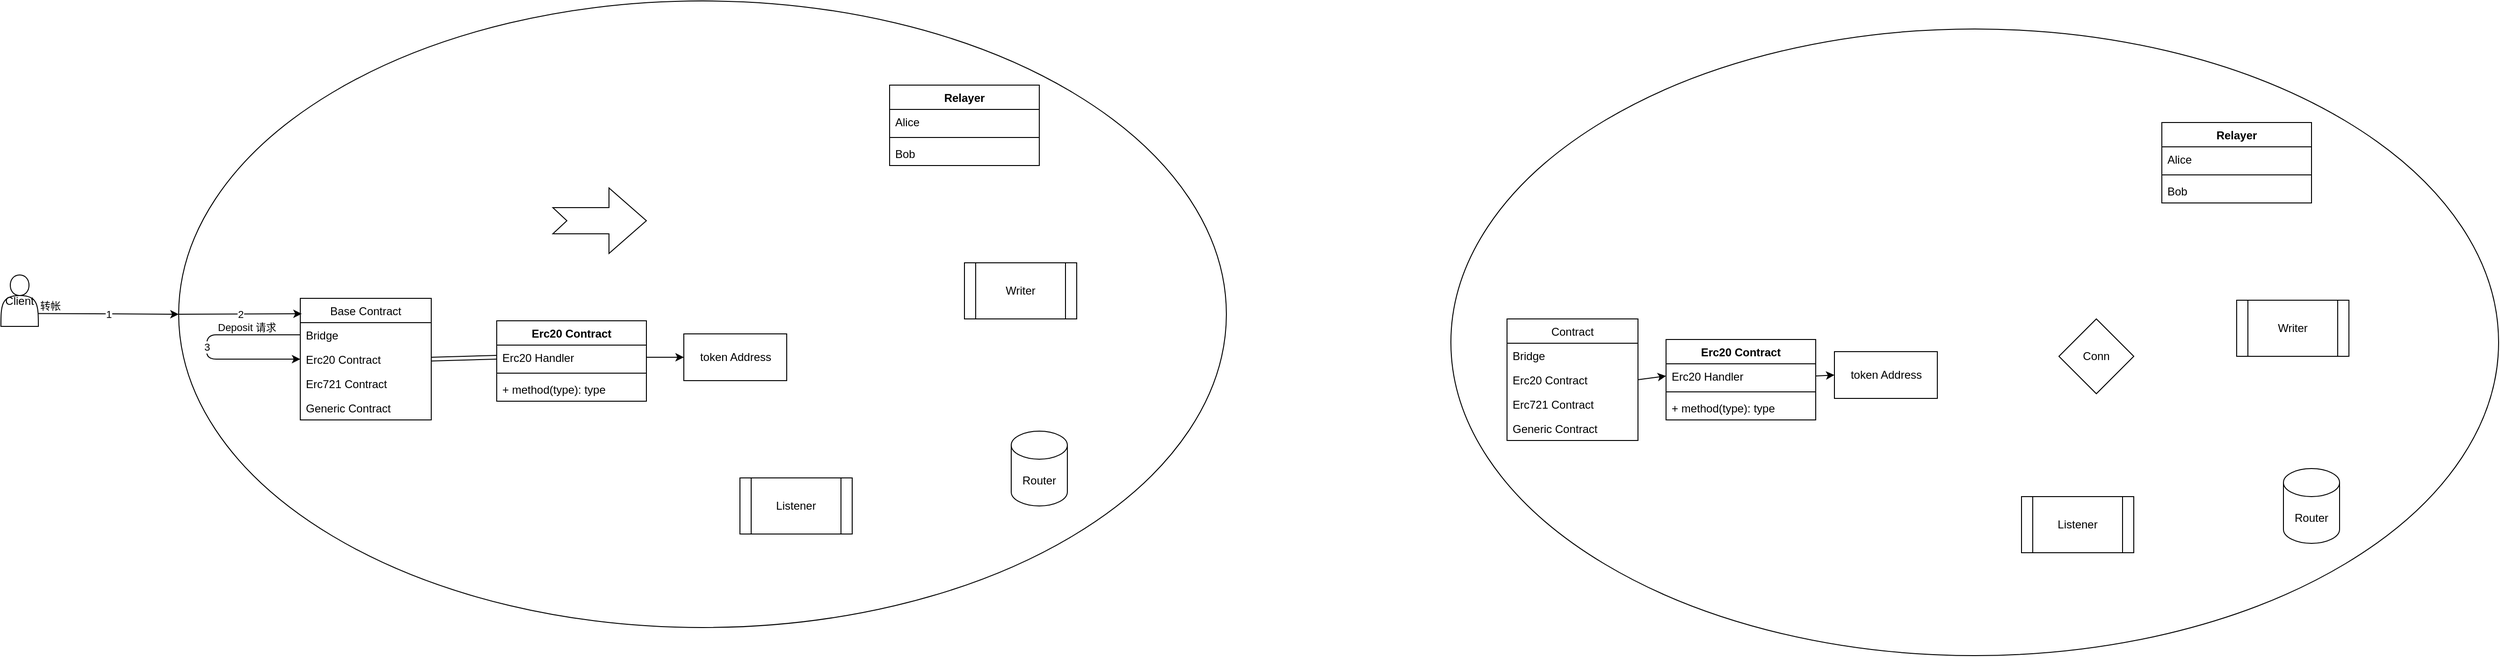<mxfile version="14.2.9" type="github">
  <diagram name="Page-1" id="c7558073-3199-34d8-9f00-42111426c3f3">
    <mxGraphModel dx="1996" dy="733" grid="1" gridSize="10" guides="1" tooltips="1" connect="1" arrows="1" fold="1" page="1" pageScale="1" pageWidth="826" pageHeight="1169" background="#ffffff" math="0" shadow="0">
      <root>
        <mxCell id="0" />
        <mxCell id="1" parent="0" />
        <mxCell id="1I83KsjmfCGvxVB3o9AE-40" value="" style="ellipse;whiteSpace=wrap;html=1;" vertex="1" parent="1">
          <mxGeometry x="-380" y="200" width="1120" height="670" as="geometry" />
        </mxCell>
        <mxCell id="1I83KsjmfCGvxVB3o9AE-116" value="" style="ellipse;whiteSpace=wrap;html=1;" vertex="1" parent="1">
          <mxGeometry x="980" y="230" width="1120" height="670" as="geometry" />
        </mxCell>
        <mxCell id="1I83KsjmfCGvxVB3o9AE-66" value="Base Contract" style="swimlane;fontStyle=0;childLayout=stackLayout;horizontal=1;startSize=26;fillColor=none;horizontalStack=0;resizeParent=1;resizeParentMax=0;resizeLast=0;collapsible=1;marginBottom=0;" vertex="1" parent="1">
          <mxGeometry x="-250" y="518" width="140" height="130" as="geometry" />
        </mxCell>
        <mxCell id="1I83KsjmfCGvxVB3o9AE-70" value="Bridge" style="text;strokeColor=none;fillColor=none;align=left;verticalAlign=top;spacingLeft=4;spacingRight=4;overflow=hidden;rotatable=0;points=[[0,0.5],[1,0.5]];portConstraint=eastwest;" vertex="1" parent="1I83KsjmfCGvxVB3o9AE-66">
          <mxGeometry y="26" width="140" height="26" as="geometry" />
        </mxCell>
        <mxCell id="1I83KsjmfCGvxVB3o9AE-68" value="Erc20 Contract" style="text;strokeColor=none;fillColor=none;align=left;verticalAlign=top;spacingLeft=4;spacingRight=4;overflow=hidden;rotatable=0;points=[[0,0.5],[1,0.5]];portConstraint=eastwest;" vertex="1" parent="1I83KsjmfCGvxVB3o9AE-66">
          <mxGeometry y="52" width="140" height="26" as="geometry" />
        </mxCell>
        <mxCell id="1I83KsjmfCGvxVB3o9AE-73" value="Erc721 Contract" style="text;strokeColor=none;fillColor=none;align=left;verticalAlign=top;spacingLeft=4;spacingRight=4;overflow=hidden;rotatable=0;points=[[0,0.5],[1,0.5]];portConstraint=eastwest;" vertex="1" parent="1I83KsjmfCGvxVB3o9AE-66">
          <mxGeometry y="78" width="140" height="26" as="geometry" />
        </mxCell>
        <mxCell id="1I83KsjmfCGvxVB3o9AE-74" value="Generic Contract" style="text;strokeColor=none;fillColor=none;align=left;verticalAlign=top;spacingLeft=4;spacingRight=4;overflow=hidden;rotatable=0;points=[[0,0.5],[1,0.5]];portConstraint=eastwest;" vertex="1" parent="1I83KsjmfCGvxVB3o9AE-66">
          <mxGeometry y="104" width="140" height="26" as="geometry" />
        </mxCell>
        <mxCell id="1I83KsjmfCGvxVB3o9AE-160" value="" style="endArrow=classic;html=1;fontSize=5;exitX=0;exitY=0.5;exitDx=0;exitDy=0;entryX=0;entryY=0.5;entryDx=0;entryDy=0;edgeStyle=orthogonalEdgeStyle;" edge="1" parent="1I83KsjmfCGvxVB3o9AE-66" source="1I83KsjmfCGvxVB3o9AE-70" target="1I83KsjmfCGvxVB3o9AE-68">
          <mxGeometry relative="1" as="geometry">
            <mxPoint x="-440" y="-28" as="sourcePoint" />
            <mxPoint x="-280" y="-28" as="targetPoint" />
            <Array as="points">
              <mxPoint x="-100" y="39" />
              <mxPoint x="-100" y="65" />
            </Array>
          </mxGeometry>
        </mxCell>
        <mxCell id="1I83KsjmfCGvxVB3o9AE-161" value="3" style="edgeLabel;resizable=0;html=1;align=center;verticalAlign=middle;" connectable="0" vertex="1" parent="1I83KsjmfCGvxVB3o9AE-160">
          <mxGeometry relative="1" as="geometry" />
        </mxCell>
        <mxCell id="1I83KsjmfCGvxVB3o9AE-162" value="Deposit 请求" style="edgeLabel;resizable=0;html=1;align=left;verticalAlign=bottom;" connectable="0" vertex="1" parent="1I83KsjmfCGvxVB3o9AE-160">
          <mxGeometry x="-1" relative="1" as="geometry">
            <mxPoint x="-90" as="offset" />
          </mxGeometry>
        </mxCell>
        <mxCell id="1I83KsjmfCGvxVB3o9AE-78" value="Erc20 Contract" style="swimlane;fontStyle=1;align=center;verticalAlign=top;childLayout=stackLayout;horizontal=1;startSize=26;horizontalStack=0;resizeParent=1;resizeParentMax=0;resizeLast=0;collapsible=1;marginBottom=0;" vertex="1" parent="1">
          <mxGeometry x="-40" y="542" width="160" height="86" as="geometry" />
        </mxCell>
        <mxCell id="1I83KsjmfCGvxVB3o9AE-79" value="Erc20 Handler" style="text;strokeColor=none;fillColor=none;align=left;verticalAlign=top;spacingLeft=4;spacingRight=4;overflow=hidden;rotatable=0;points=[[0,0.5],[1,0.5]];portConstraint=eastwest;" vertex="1" parent="1I83KsjmfCGvxVB3o9AE-78">
          <mxGeometry y="26" width="160" height="26" as="geometry" />
        </mxCell>
        <mxCell id="1I83KsjmfCGvxVB3o9AE-80" value="" style="line;strokeWidth=1;fillColor=none;align=left;verticalAlign=middle;spacingTop=-1;spacingLeft=3;spacingRight=3;rotatable=0;labelPosition=right;points=[];portConstraint=eastwest;" vertex="1" parent="1I83KsjmfCGvxVB3o9AE-78">
          <mxGeometry y="52" width="160" height="8" as="geometry" />
        </mxCell>
        <mxCell id="1I83KsjmfCGvxVB3o9AE-81" value="+ method(type): type" style="text;strokeColor=none;fillColor=none;align=left;verticalAlign=top;spacingLeft=4;spacingRight=4;overflow=hidden;rotatable=0;points=[[0,0.5],[1,0.5]];portConstraint=eastwest;" vertex="1" parent="1I83KsjmfCGvxVB3o9AE-78">
          <mxGeometry y="60" width="160" height="26" as="geometry" />
        </mxCell>
        <mxCell id="1I83KsjmfCGvxVB3o9AE-83" value="Relayer" style="swimlane;fontStyle=1;align=center;verticalAlign=top;childLayout=stackLayout;horizontal=1;startSize=26;horizontalStack=0;resizeParent=1;resizeParentMax=0;resizeLast=0;collapsible=1;marginBottom=0;" vertex="1" parent="1">
          <mxGeometry x="380" y="290" width="160" height="86" as="geometry" />
        </mxCell>
        <mxCell id="1I83KsjmfCGvxVB3o9AE-84" value="Alice" style="text;strokeColor=none;fillColor=none;align=left;verticalAlign=top;spacingLeft=4;spacingRight=4;overflow=hidden;rotatable=0;points=[[0,0.5],[1,0.5]];portConstraint=eastwest;" vertex="1" parent="1I83KsjmfCGvxVB3o9AE-83">
          <mxGeometry y="26" width="160" height="26" as="geometry" />
        </mxCell>
        <mxCell id="1I83KsjmfCGvxVB3o9AE-85" value="" style="line;strokeWidth=1;fillColor=none;align=left;verticalAlign=middle;spacingTop=-1;spacingLeft=3;spacingRight=3;rotatable=0;labelPosition=right;points=[];portConstraint=eastwest;" vertex="1" parent="1I83KsjmfCGvxVB3o9AE-83">
          <mxGeometry y="52" width="160" height="8" as="geometry" />
        </mxCell>
        <mxCell id="1I83KsjmfCGvxVB3o9AE-86" value="Bob" style="text;strokeColor=none;fillColor=none;align=left;verticalAlign=top;spacingLeft=4;spacingRight=4;overflow=hidden;rotatable=0;points=[[0,0.5],[1,0.5]];portConstraint=eastwest;" vertex="1" parent="1I83KsjmfCGvxVB3o9AE-83">
          <mxGeometry y="60" width="160" height="26" as="geometry" />
        </mxCell>
        <mxCell id="1I83KsjmfCGvxVB3o9AE-88" value="token Address" style="html=1;" vertex="1" parent="1">
          <mxGeometry x="160" y="556" width="110" height="50" as="geometry" />
        </mxCell>
        <mxCell id="1I83KsjmfCGvxVB3o9AE-89" style="edgeStyle=none;rounded=0;orthogonalLoop=1;jettySize=auto;html=1;exitX=1;exitY=0.5;exitDx=0;exitDy=0;entryX=0;entryY=0.5;entryDx=0;entryDy=0;" edge="1" parent="1" source="1I83KsjmfCGvxVB3o9AE-79" target="1I83KsjmfCGvxVB3o9AE-88">
          <mxGeometry relative="1" as="geometry" />
        </mxCell>
        <mxCell id="1I83KsjmfCGvxVB3o9AE-90" value="Listener" style="shape=process;whiteSpace=wrap;html=1;backgroundOutline=1;" vertex="1" parent="1">
          <mxGeometry x="220" y="710" width="120" height="60" as="geometry" />
        </mxCell>
        <mxCell id="1I83KsjmfCGvxVB3o9AE-91" value="Writer" style="shape=process;whiteSpace=wrap;html=1;backgroundOutline=1;" vertex="1" parent="1">
          <mxGeometry x="460" y="480" width="120" height="60" as="geometry" />
        </mxCell>
        <mxCell id="1I83KsjmfCGvxVB3o9AE-95" value="Router" style="shape=cylinder3;whiteSpace=wrap;html=1;boundedLbl=1;backgroundOutline=1;size=15;" vertex="1" parent="1">
          <mxGeometry x="510" y="660" width="60" height="80" as="geometry" />
        </mxCell>
        <mxCell id="1I83KsjmfCGvxVB3o9AE-96" value="Contract" style="swimlane;fontStyle=0;childLayout=stackLayout;horizontal=1;startSize=26;fillColor=none;horizontalStack=0;resizeParent=1;resizeParentMax=0;resizeLast=0;collapsible=1;marginBottom=0;" vertex="1" parent="1">
          <mxGeometry x="1040" y="540" width="140" height="130" as="geometry" />
        </mxCell>
        <mxCell id="1I83KsjmfCGvxVB3o9AE-97" value="Bridge" style="text;strokeColor=none;fillColor=none;align=left;verticalAlign=top;spacingLeft=4;spacingRight=4;overflow=hidden;rotatable=0;points=[[0,0.5],[1,0.5]];portConstraint=eastwest;" vertex="1" parent="1I83KsjmfCGvxVB3o9AE-96">
          <mxGeometry y="26" width="140" height="26" as="geometry" />
        </mxCell>
        <mxCell id="1I83KsjmfCGvxVB3o9AE-98" value="Erc20 Contract" style="text;strokeColor=none;fillColor=none;align=left;verticalAlign=top;spacingLeft=4;spacingRight=4;overflow=hidden;rotatable=0;points=[[0,0.5],[1,0.5]];portConstraint=eastwest;" vertex="1" parent="1I83KsjmfCGvxVB3o9AE-96">
          <mxGeometry y="52" width="140" height="26" as="geometry" />
        </mxCell>
        <mxCell id="1I83KsjmfCGvxVB3o9AE-99" value="Erc721 Contract" style="text;strokeColor=none;fillColor=none;align=left;verticalAlign=top;spacingLeft=4;spacingRight=4;overflow=hidden;rotatable=0;points=[[0,0.5],[1,0.5]];portConstraint=eastwest;" vertex="1" parent="1I83KsjmfCGvxVB3o9AE-96">
          <mxGeometry y="78" width="140" height="26" as="geometry" />
        </mxCell>
        <mxCell id="1I83KsjmfCGvxVB3o9AE-100" value="Generic Contract" style="text;strokeColor=none;fillColor=none;align=left;verticalAlign=top;spacingLeft=4;spacingRight=4;overflow=hidden;rotatable=0;points=[[0,0.5],[1,0.5]];portConstraint=eastwest;" vertex="1" parent="1I83KsjmfCGvxVB3o9AE-96">
          <mxGeometry y="104" width="140" height="26" as="geometry" />
        </mxCell>
        <mxCell id="1I83KsjmfCGvxVB3o9AE-101" value="Erc20 Contract" style="swimlane;fontStyle=1;align=center;verticalAlign=top;childLayout=stackLayout;horizontal=1;startSize=26;horizontalStack=0;resizeParent=1;resizeParentMax=0;resizeLast=0;collapsible=1;marginBottom=0;" vertex="1" parent="1">
          <mxGeometry x="1210" y="562" width="160" height="86" as="geometry" />
        </mxCell>
        <mxCell id="1I83KsjmfCGvxVB3o9AE-102" value="Erc20 Handler" style="text;strokeColor=none;fillColor=none;align=left;verticalAlign=top;spacingLeft=4;spacingRight=4;overflow=hidden;rotatable=0;points=[[0,0.5],[1,0.5]];portConstraint=eastwest;" vertex="1" parent="1I83KsjmfCGvxVB3o9AE-101">
          <mxGeometry y="26" width="160" height="26" as="geometry" />
        </mxCell>
        <mxCell id="1I83KsjmfCGvxVB3o9AE-103" value="" style="line;strokeWidth=1;fillColor=none;align=left;verticalAlign=middle;spacingTop=-1;spacingLeft=3;spacingRight=3;rotatable=0;labelPosition=right;points=[];portConstraint=eastwest;" vertex="1" parent="1I83KsjmfCGvxVB3o9AE-101">
          <mxGeometry y="52" width="160" height="8" as="geometry" />
        </mxCell>
        <mxCell id="1I83KsjmfCGvxVB3o9AE-104" value="+ method(type): type" style="text;strokeColor=none;fillColor=none;align=left;verticalAlign=top;spacingLeft=4;spacingRight=4;overflow=hidden;rotatable=0;points=[[0,0.5],[1,0.5]];portConstraint=eastwest;" vertex="1" parent="1I83KsjmfCGvxVB3o9AE-101">
          <mxGeometry y="60" width="160" height="26" as="geometry" />
        </mxCell>
        <mxCell id="1I83KsjmfCGvxVB3o9AE-105" style="edgeStyle=none;rounded=0;orthogonalLoop=1;jettySize=auto;html=1;exitX=1;exitY=0.5;exitDx=0;exitDy=0;entryX=0;entryY=0.5;entryDx=0;entryDy=0;" edge="1" source="1I83KsjmfCGvxVB3o9AE-98" target="1I83KsjmfCGvxVB3o9AE-102" parent="1">
          <mxGeometry relative="1" as="geometry" />
        </mxCell>
        <mxCell id="1I83KsjmfCGvxVB3o9AE-106" value="Relayer" style="swimlane;fontStyle=1;align=center;verticalAlign=top;childLayout=stackLayout;horizontal=1;startSize=26;horizontalStack=0;resizeParent=1;resizeParentMax=0;resizeLast=0;collapsible=1;marginBottom=0;" vertex="1" parent="1">
          <mxGeometry x="1740" y="330" width="160" height="86" as="geometry" />
        </mxCell>
        <mxCell id="1I83KsjmfCGvxVB3o9AE-107" value="Alice" style="text;strokeColor=none;fillColor=none;align=left;verticalAlign=top;spacingLeft=4;spacingRight=4;overflow=hidden;rotatable=0;points=[[0,0.5],[1,0.5]];portConstraint=eastwest;" vertex="1" parent="1I83KsjmfCGvxVB3o9AE-106">
          <mxGeometry y="26" width="160" height="26" as="geometry" />
        </mxCell>
        <mxCell id="1I83KsjmfCGvxVB3o9AE-108" value="" style="line;strokeWidth=1;fillColor=none;align=left;verticalAlign=middle;spacingTop=-1;spacingLeft=3;spacingRight=3;rotatable=0;labelPosition=right;points=[];portConstraint=eastwest;" vertex="1" parent="1I83KsjmfCGvxVB3o9AE-106">
          <mxGeometry y="52" width="160" height="8" as="geometry" />
        </mxCell>
        <mxCell id="1I83KsjmfCGvxVB3o9AE-109" value="Bob" style="text;strokeColor=none;fillColor=none;align=left;verticalAlign=top;spacingLeft=4;spacingRight=4;overflow=hidden;rotatable=0;points=[[0,0.5],[1,0.5]];portConstraint=eastwest;" vertex="1" parent="1I83KsjmfCGvxVB3o9AE-106">
          <mxGeometry y="60" width="160" height="26" as="geometry" />
        </mxCell>
        <mxCell id="1I83KsjmfCGvxVB3o9AE-110" value="token Address" style="html=1;" vertex="1" parent="1">
          <mxGeometry x="1390" y="575" width="110" height="50" as="geometry" />
        </mxCell>
        <mxCell id="1I83KsjmfCGvxVB3o9AE-111" style="edgeStyle=none;rounded=0;orthogonalLoop=1;jettySize=auto;html=1;exitX=1;exitY=0.5;exitDx=0;exitDy=0;entryX=0;entryY=0.5;entryDx=0;entryDy=0;" edge="1" source="1I83KsjmfCGvxVB3o9AE-102" target="1I83KsjmfCGvxVB3o9AE-110" parent="1">
          <mxGeometry relative="1" as="geometry" />
        </mxCell>
        <mxCell id="1I83KsjmfCGvxVB3o9AE-112" value="Listener" style="shape=process;whiteSpace=wrap;html=1;backgroundOutline=1;" vertex="1" parent="1">
          <mxGeometry x="1590" y="730" width="120" height="60" as="geometry" />
        </mxCell>
        <mxCell id="1I83KsjmfCGvxVB3o9AE-113" value="Writer" style="shape=process;whiteSpace=wrap;html=1;backgroundOutline=1;" vertex="1" parent="1">
          <mxGeometry x="1820" y="520" width="120" height="60" as="geometry" />
        </mxCell>
        <mxCell id="1I83KsjmfCGvxVB3o9AE-114" value="Conn" style="rhombus;whiteSpace=wrap;html=1;" vertex="1" parent="1">
          <mxGeometry x="1630" y="540" width="80" height="80" as="geometry" />
        </mxCell>
        <mxCell id="1I83KsjmfCGvxVB3o9AE-115" value="Router" style="shape=cylinder3;whiteSpace=wrap;html=1;boundedLbl=1;backgroundOutline=1;size=15;" vertex="1" parent="1">
          <mxGeometry x="1870" y="700" width="60" height="80" as="geometry" />
        </mxCell>
        <mxCell id="1I83KsjmfCGvxVB3o9AE-118" value="Client" style="shape=actor;whiteSpace=wrap;html=1;" vertex="1" parent="1">
          <mxGeometry x="-570" y="493" width="40" height="55" as="geometry" />
        </mxCell>
        <mxCell id="1I83KsjmfCGvxVB3o9AE-149" value="" style="html=1;shadow=0;dashed=0;align=center;verticalAlign=middle;shape=mxgraph.arrows2.arrow;dy=0.6;dx=40;notch=15;fontSize=5;" vertex="1" parent="1">
          <mxGeometry x="20" y="400" width="100" height="70" as="geometry" />
        </mxCell>
        <mxCell id="1I83KsjmfCGvxVB3o9AE-155" value="" style="endArrow=classic;html=1;fontSize=5;exitX=1;exitY=0.75;exitDx=0;exitDy=0;entryX=0;entryY=0.5;entryDx=0;entryDy=0;" edge="1" parent="1" source="1I83KsjmfCGvxVB3o9AE-118" target="1I83KsjmfCGvxVB3o9AE-40">
          <mxGeometry relative="1" as="geometry">
            <mxPoint x="-690" y="490" as="sourcePoint" />
            <mxPoint x="-530" y="490" as="targetPoint" />
          </mxGeometry>
        </mxCell>
        <mxCell id="1I83KsjmfCGvxVB3o9AE-156" value="1" style="edgeLabel;resizable=0;html=1;align=center;verticalAlign=middle;" connectable="0" vertex="1" parent="1I83KsjmfCGvxVB3o9AE-155">
          <mxGeometry relative="1" as="geometry" />
        </mxCell>
        <mxCell id="1I83KsjmfCGvxVB3o9AE-157" value="转帐" style="edgeLabel;resizable=0;html=1;align=left;verticalAlign=bottom;" connectable="0" vertex="1" parent="1I83KsjmfCGvxVB3o9AE-155">
          <mxGeometry x="-1" relative="1" as="geometry" />
        </mxCell>
        <mxCell id="1I83KsjmfCGvxVB3o9AE-158" value="" style="endArrow=classic;html=1;fontSize=5;exitX=0;exitY=0.5;exitDx=0;exitDy=0;entryX=0.011;entryY=0.127;entryDx=0;entryDy=0;entryPerimeter=0;" edge="1" parent="1" source="1I83KsjmfCGvxVB3o9AE-40" target="1I83KsjmfCGvxVB3o9AE-66">
          <mxGeometry relative="1" as="geometry">
            <mxPoint x="-660" y="490" as="sourcePoint" />
            <mxPoint x="-560" y="490" as="targetPoint" />
          </mxGeometry>
        </mxCell>
        <mxCell id="1I83KsjmfCGvxVB3o9AE-159" value="2" style="edgeLabel;resizable=0;html=1;align=center;verticalAlign=middle;" connectable="0" vertex="1" parent="1I83KsjmfCGvxVB3o9AE-158">
          <mxGeometry relative="1" as="geometry" />
        </mxCell>
        <mxCell id="1I83KsjmfCGvxVB3o9AE-163" style="rounded=0;orthogonalLoop=1;jettySize=auto;html=1;exitX=1;exitY=0.5;exitDx=0;exitDy=0;entryX=0;entryY=0.5;entryDx=0;entryDy=0;fontSize=5;shape=link;" edge="1" parent="1" source="1I83KsjmfCGvxVB3o9AE-68" target="1I83KsjmfCGvxVB3o9AE-79">
          <mxGeometry relative="1" as="geometry" />
        </mxCell>
      </root>
    </mxGraphModel>
  </diagram>
</mxfile>
